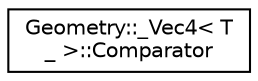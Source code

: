 digraph "Graphical Class Hierarchy"
{
  edge [fontname="Helvetica",fontsize="10",labelfontname="Helvetica",labelfontsize="10"];
  node [fontname="Helvetica",fontsize="10",shape=record];
  rankdir="LR";
  Node1 [label="Geometry::_Vec4\< T\l_ \>::Comparator",height=0.2,width=0.4,color="black", fillcolor="white", style="filled",URL="$classGeometry_1_1__Vec4_1_1Comparator.html"];
}
